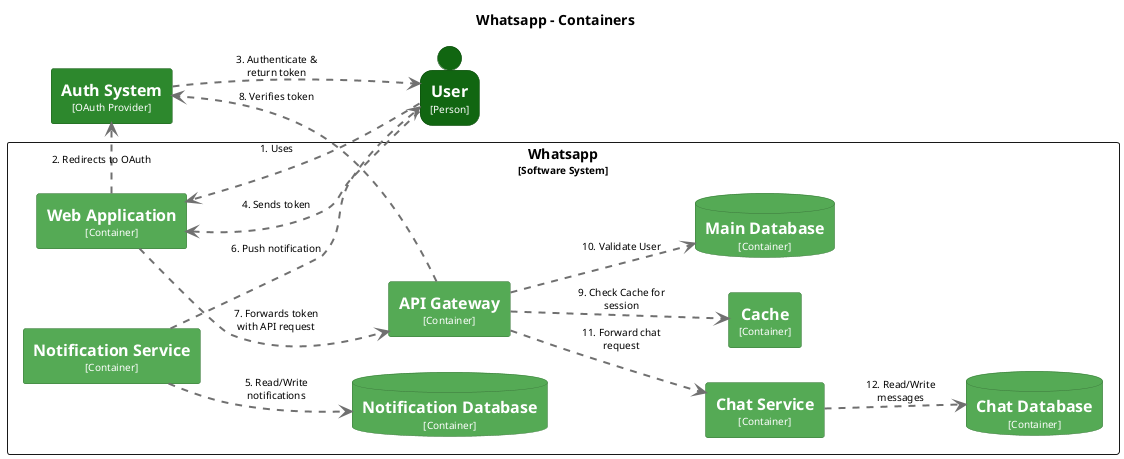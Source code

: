 @startuml
set separator none
title Whatsapp - Containers

left to right direction

skinparam {
  arrowFontSize 10
  defaultTextAlignment center
  wrapWidth 200
  maxMessageSize 100
}

hide stereotype

skinparam rectangle<<APIGateway>> {
  BackgroundColor #55aa55
  FontColor #ffffff
  BorderColor #3b763b
}
skinparam rectangle<<AuthSystem>> {
  BackgroundColor #2d882d
  FontColor #ffffff
  BorderColor #1f5f1f
}
skinparam rectangle<<Cache>> {
  BackgroundColor #55aa55
  FontColor #ffffff
  BorderColor #3b763b
}
skinparam database<<ChatDatabase>> {
  BackgroundColor #55aa55
  FontColor #ffffff
  BorderColor #3b763b
}
skinparam rectangle<<ChatService>> {
  BackgroundColor #55aa55
  FontColor #ffffff
  BorderColor #3b763b
}
skinparam database<<Database>> {
  BackgroundColor #55aa55
  FontColor #ffffff
  BorderColor #3b763b
}
skinparam rectangle<<NotificationService>> {
  BackgroundColor #55aa55
  FontColor #ffffff
  BorderColor #3b763b
}
skinparam database<<NotificationDatabase>> {
  BackgroundColor #55aa55
  FontColor #ffffff
  BorderColor #3b763b
}
skinparam person<<User>> {
  BackgroundColor #116611
  FontColor #ffffff
  BorderColor #0b470b
}
skinparam rectangle<<WebApp>> {
  BackgroundColor #55aa55
  FontColor #ffffff
  BorderColor #3b763b
}

person "==User\n<size:10>[Person]</size>" <<User>> as User
rectangle "==Auth System\n<size:10>[OAuth Provider]</size>" <<AuthSystem>> as AuthSystem

rectangle "Whatsapp\n<size:10>[Software System]</size>" {
  rectangle "==Chat Service\n<size:10>[Container]</size>" <<ChatService>> as ChatService
  rectangle "==Notification Service\n<size:10>[Container]</size>" <<NotificationService>> as NotificationService
  rectangle "==Cache\n<size:10>[Container]</size>" <<Cache>> as Cache
  database "==Chat Database\n<size:10>[Container]</size>" <<ChatDatabase>> as ChatDatabase
  database "==Notification Database\n<size:10>[Container]</size>" <<NotificationDatabase>> as NotificationDatabase
  database "==Main Database\n<size:10>[Container]</size>" <<Database>> as Database
  rectangle "==Web Application\n<size:10>[Container]</size>" <<WebApp>> as WebApp
  rectangle "==API Gateway\n<size:10>[Container]</size>" <<APIGateway>> as APIGateway
}

' Numbered Interactions (Updated, API Gateway Role)
User .[#707070,thickness=2].> WebApp : "1. Uses"
WebApp .[#707070,thickness=2].> AuthSystem : "2. Redirects to OAuth"
AuthSystem .[#707070,thickness=2].> User : "3. Authenticate & return token"
User .[#707070,thickness=2].> WebApp : "4. Sends token"
NotificationService .[#707070,thickness=2].> NotificationDatabase : "5. Read/Write notifications"
NotificationService .[#707070,thickness=2].> User : "6. Push notification"
WebApp .[#707070,thickness=2].> APIGateway : "7. Forwards token with API request"
APIGateway .[#707070,thickness=2].> AuthSystem : "8. Verifies token"
APIGateway .[#707070,thickness=2].> Cache : "9. Check Cache for session"
APIGateway .[#707070,thickness=2].> Database : "10. Validate User"
APIGateway .[#707070,thickness=2].> ChatService : "11. Forward chat request"
ChatService .[#707070,thickness=2].> ChatDatabase : "12. Read/Write messages"

@enduml
